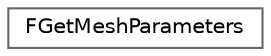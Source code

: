 digraph "Graphical Class Hierarchy"
{
 // INTERACTIVE_SVG=YES
 // LATEX_PDF_SIZE
  bgcolor="transparent";
  edge [fontname=Helvetica,fontsize=10,labelfontname=Helvetica,labelfontsize=10];
  node [fontname=Helvetica,fontsize=10,shape=box,height=0.2,width=0.4];
  rankdir="LR";
  Node0 [id="Node000000",label="FGetMeshParameters",height=0.2,width=0.4,color="grey40", fillcolor="white", style="filled",URL="$db/d0e/structFGetMeshParameters.html",tooltip="FGetMeshParameters is used by ToolTarget Interfaces/Implementations that support returning a mesh,..."];
}
